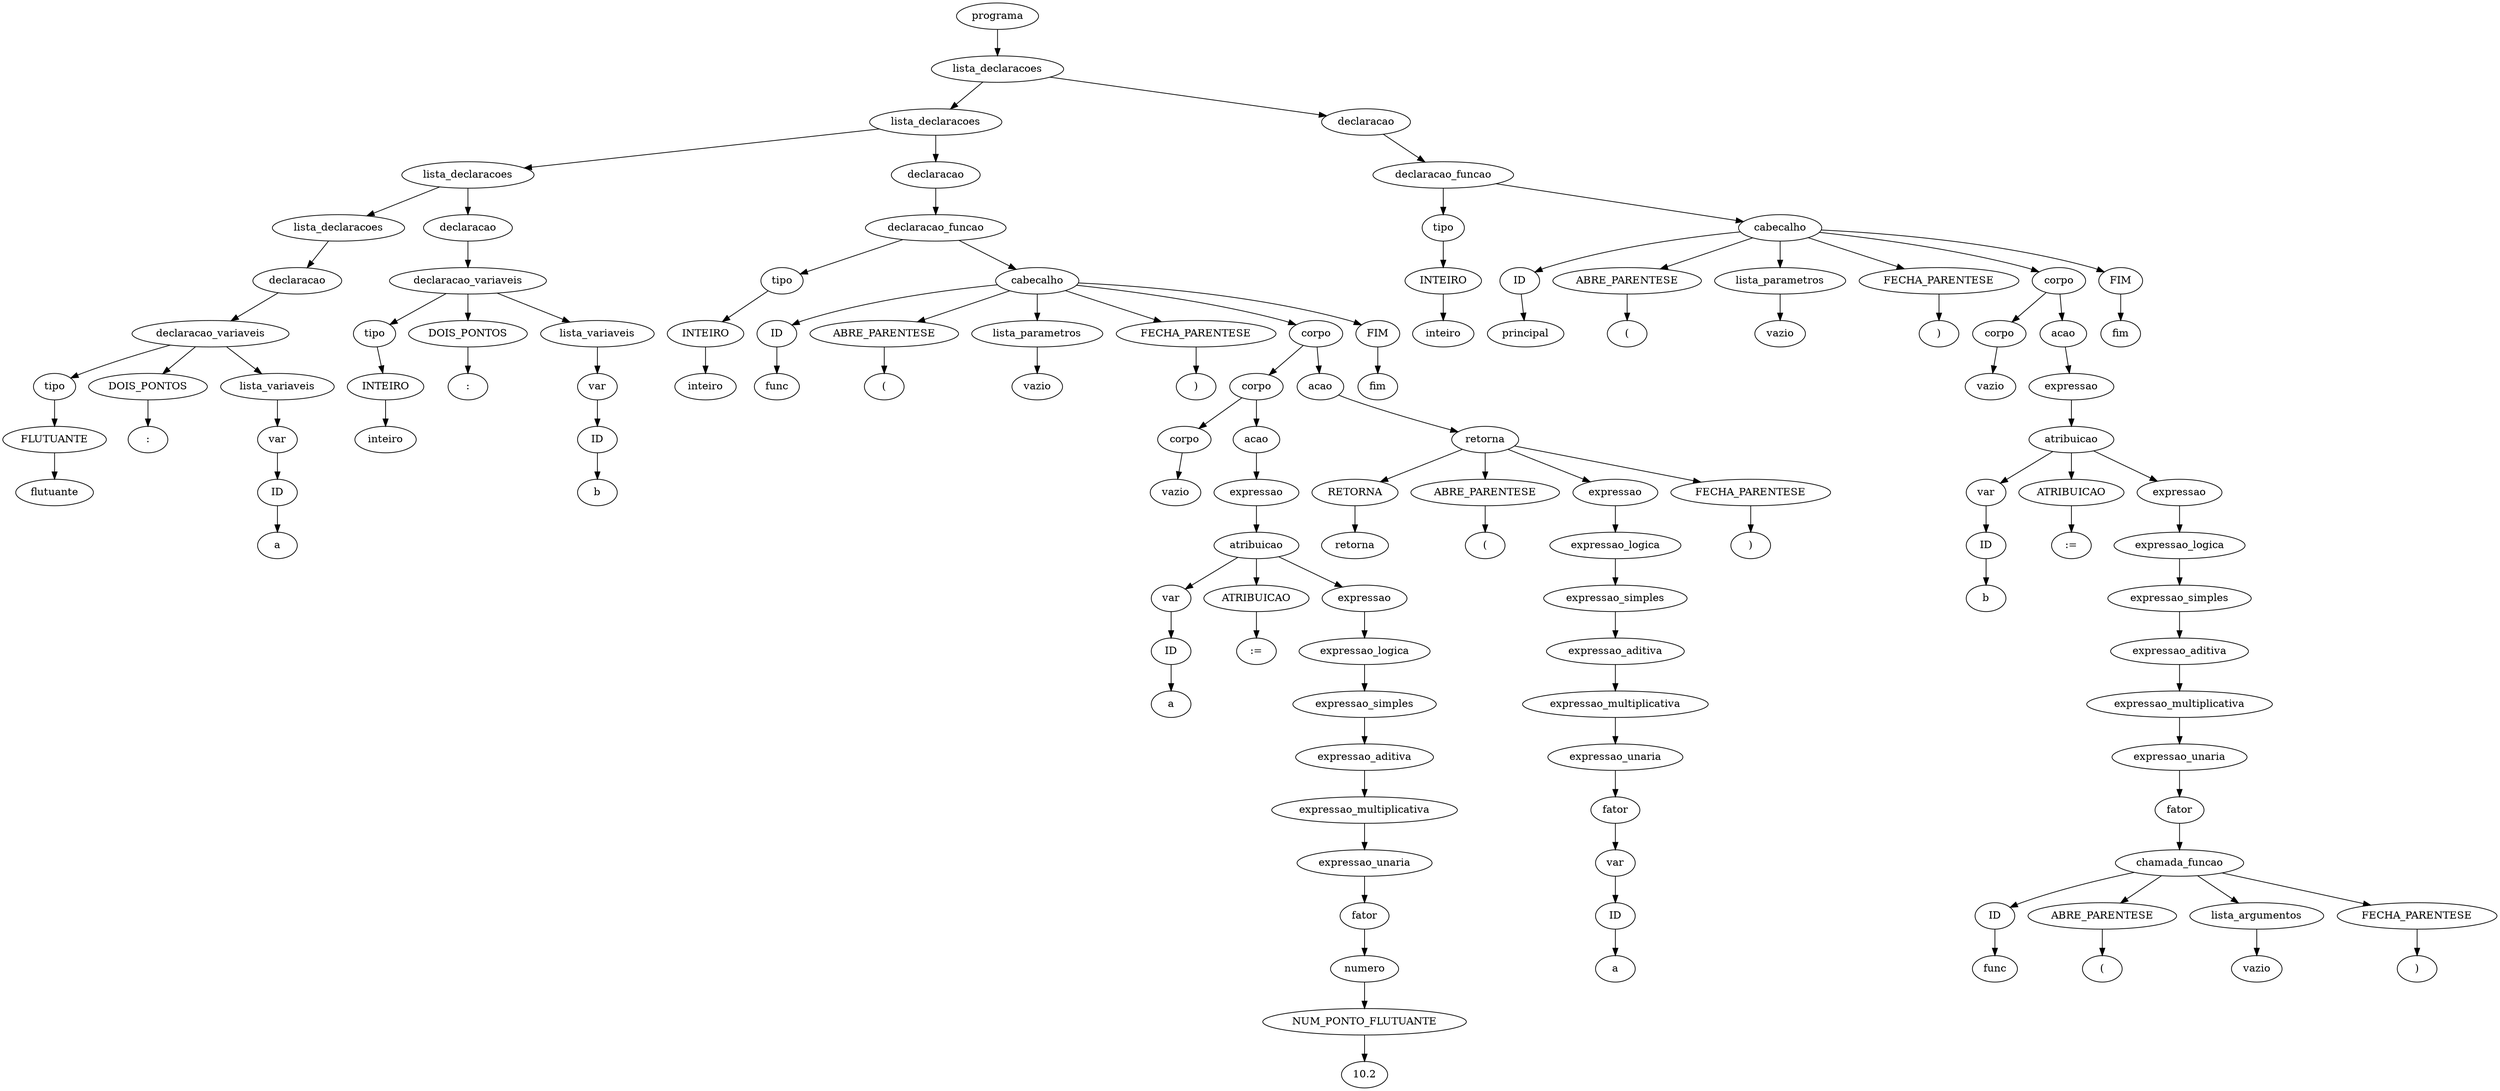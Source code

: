 digraph tree {
    "0x0" [label="programa"];
    "0x1" [label="lista_declaracoes"];
    "0x2" [label="lista_declaracoes"];
    "0x3" [label="lista_declaracoes"];
    "0x4" [label="lista_declaracoes"];
    "0x5" [label="declaracao"];
    "0x6" [label="declaracao_variaveis"];
    "0x7" [label="tipo"];
    "0x8" [label="FLUTUANTE"];
    "0x9" [label="flutuante"];
    "0xa" [label="DOIS_PONTOS"];
    "0xb" [label=":"];
    "0xc" [label="lista_variaveis"];
    "0xd" [label="var"];
    "0xe" [label="ID"];
    "0xf" [label="a"];
    "0x10" [label="declaracao"];
    "0x11" [label="declaracao_variaveis"];
    "0x12" [label="tipo"];
    "0x13" [label="INTEIRO"];
    "0x14" [label="inteiro"];
    "0x15" [label="DOIS_PONTOS"];
    "0x16" [label=":"];
    "0x17" [label="lista_variaveis"];
    "0x18" [label="var"];
    "0x19" [label="ID"];
    "0x1a" [label="b"];
    "0x1b" [label="declaracao"];
    "0x1c" [label="declaracao_funcao"];
    "0x1d" [label="tipo"];
    "0x1e" [label="INTEIRO"];
    "0x1f" [label="inteiro"];
    "0x20" [label="cabecalho"];
    "0x21" [label="ID"];
    "0x22" [label="func"];
    "0x23" [label="ABRE_PARENTESE"];
    "0x24" [label="("];
    "0x25" [label="lista_parametros"];
    "0x26" [label="vazio"];
    "0x27" [label="FECHA_PARENTESE"];
    "0x28" [label=")"];
    "0x29" [label="corpo"];
    "0x2a" [label="corpo"];
    "0x2b" [label="corpo"];
    "0x2c" [label="vazio"];
    "0x2d" [label="acao"];
    "0x2e" [label="expressao"];
    "0x2f" [label="atribuicao"];
    "0x30" [label="var"];
    "0x31" [label="ID"];
    "0x32" [label="a"];
    "0x33" [label="ATRIBUICAO"];
    "0x34" [label=":="];
    "0x35" [label="expressao"];
    "0x36" [label="expressao_logica"];
    "0x37" [label="expressao_simples"];
    "0x38" [label="expressao_aditiva"];
    "0x39" [label="expressao_multiplicativa"];
    "0x3a" [label="expressao_unaria"];
    "0x3b" [label="fator"];
    "0x3c" [label="numero"];
    "0x3d" [label="NUM_PONTO_FLUTUANTE"];
    "0x3e" [label="10.2"];
    "0x3f" [label="acao"];
    "0x40" [label="retorna"];
    "0x41" [label="RETORNA"];
    "0x42" [label="retorna"];
    "0x43" [label="ABRE_PARENTESE"];
    "0x44" [label="("];
    "0x45" [label="expressao"];
    "0x46" [label="expressao_logica"];
    "0x47" [label="expressao_simples"];
    "0x48" [label="expressao_aditiva"];
    "0x49" [label="expressao_multiplicativa"];
    "0x4a" [label="expressao_unaria"];
    "0x4b" [label="fator"];
    "0x4c" [label="var"];
    "0x4d" [label="ID"];
    "0x4e" [label="a"];
    "0x4f" [label="FECHA_PARENTESE"];
    "0x50" [label=")"];
    "0x51" [label="FIM"];
    "0x52" [label="fim"];
    "0x53" [label="declaracao"];
    "0x54" [label="declaracao_funcao"];
    "0x55" [label="tipo"];
    "0x56" [label="INTEIRO"];
    "0x57" [label="inteiro"];
    "0x58" [label="cabecalho"];
    "0x59" [label="ID"];
    "0x5a" [label="principal"];
    "0x5b" [label="ABRE_PARENTESE"];
    "0x5c" [label="("];
    "0x5d" [label="lista_parametros"];
    "0x5e" [label="vazio"];
    "0x5f" [label="FECHA_PARENTESE"];
    "0x60" [label=")"];
    "0x61" [label="corpo"];
    "0x62" [label="corpo"];
    "0x63" [label="vazio"];
    "0x64" [label="acao"];
    "0x65" [label="expressao"];
    "0x66" [label="atribuicao"];
    "0x67" [label="var"];
    "0x68" [label="ID"];
    "0x69" [label="b"];
    "0x6a" [label="ATRIBUICAO"];
    "0x6b" [label=":="];
    "0x6c" [label="expressao"];
    "0x6d" [label="expressao_logica"];
    "0x6e" [label="expressao_simples"];
    "0x6f" [label="expressao_aditiva"];
    "0x70" [label="expressao_multiplicativa"];
    "0x71" [label="expressao_unaria"];
    "0x72" [label="fator"];
    "0x73" [label="chamada_funcao"];
    "0x74" [label="ID"];
    "0x75" [label="func"];
    "0x76" [label="ABRE_PARENTESE"];
    "0x77" [label="("];
    "0x78" [label="lista_argumentos"];
    "0x79" [label="vazio"];
    "0x7a" [label="FECHA_PARENTESE"];
    "0x7b" [label=")"];
    "0x7c" [label="FIM"];
    "0x7d" [label="fim"];
    "0x0" -> "0x1";
    "0x1" -> "0x2";
    "0x1" -> "0x53";
    "0x2" -> "0x3";
    "0x2" -> "0x1b";
    "0x3" -> "0x4";
    "0x3" -> "0x10";
    "0x4" -> "0x5";
    "0x5" -> "0x6";
    "0x6" -> "0x7";
    "0x6" -> "0xa";
    "0x6" -> "0xc";
    "0x7" -> "0x8";
    "0x8" -> "0x9";
    "0xa" -> "0xb";
    "0xc" -> "0xd";
    "0xd" -> "0xe";
    "0xe" -> "0xf";
    "0x10" -> "0x11";
    "0x11" -> "0x12";
    "0x11" -> "0x15";
    "0x11" -> "0x17";
    "0x12" -> "0x13";
    "0x13" -> "0x14";
    "0x15" -> "0x16";
    "0x17" -> "0x18";
    "0x18" -> "0x19";
    "0x19" -> "0x1a";
    "0x1b" -> "0x1c";
    "0x1c" -> "0x1d";
    "0x1c" -> "0x20";
    "0x1d" -> "0x1e";
    "0x1e" -> "0x1f";
    "0x20" -> "0x21";
    "0x20" -> "0x23";
    "0x20" -> "0x25";
    "0x20" -> "0x27";
    "0x20" -> "0x29";
    "0x20" -> "0x51";
    "0x21" -> "0x22";
    "0x23" -> "0x24";
    "0x25" -> "0x26";
    "0x27" -> "0x28";
    "0x29" -> "0x2a";
    "0x29" -> "0x3f";
    "0x2a" -> "0x2b";
    "0x2a" -> "0x2d";
    "0x2b" -> "0x2c";
    "0x2d" -> "0x2e";
    "0x2e" -> "0x2f";
    "0x2f" -> "0x30";
    "0x2f" -> "0x33";
    "0x2f" -> "0x35";
    "0x30" -> "0x31";
    "0x31" -> "0x32";
    "0x33" -> "0x34";
    "0x35" -> "0x36";
    "0x36" -> "0x37";
    "0x37" -> "0x38";
    "0x38" -> "0x39";
    "0x39" -> "0x3a";
    "0x3a" -> "0x3b";
    "0x3b" -> "0x3c";
    "0x3c" -> "0x3d";
    "0x3d" -> "0x3e";
    "0x3f" -> "0x40";
    "0x40" -> "0x41";
    "0x40" -> "0x43";
    "0x40" -> "0x45";
    "0x40" -> "0x4f";
    "0x41" -> "0x42";
    "0x43" -> "0x44";
    "0x45" -> "0x46";
    "0x46" -> "0x47";
    "0x47" -> "0x48";
    "0x48" -> "0x49";
    "0x49" -> "0x4a";
    "0x4a" -> "0x4b";
    "0x4b" -> "0x4c";
    "0x4c" -> "0x4d";
    "0x4d" -> "0x4e";
    "0x4f" -> "0x50";
    "0x51" -> "0x52";
    "0x53" -> "0x54";
    "0x54" -> "0x55";
    "0x54" -> "0x58";
    "0x55" -> "0x56";
    "0x56" -> "0x57";
    "0x58" -> "0x59";
    "0x58" -> "0x5b";
    "0x58" -> "0x5d";
    "0x58" -> "0x5f";
    "0x58" -> "0x61";
    "0x58" -> "0x7c";
    "0x59" -> "0x5a";
    "0x5b" -> "0x5c";
    "0x5d" -> "0x5e";
    "0x5f" -> "0x60";
    "0x61" -> "0x62";
    "0x61" -> "0x64";
    "0x62" -> "0x63";
    "0x64" -> "0x65";
    "0x65" -> "0x66";
    "0x66" -> "0x67";
    "0x66" -> "0x6a";
    "0x66" -> "0x6c";
    "0x67" -> "0x68";
    "0x68" -> "0x69";
    "0x6a" -> "0x6b";
    "0x6c" -> "0x6d";
    "0x6d" -> "0x6e";
    "0x6e" -> "0x6f";
    "0x6f" -> "0x70";
    "0x70" -> "0x71";
    "0x71" -> "0x72";
    "0x72" -> "0x73";
    "0x73" -> "0x74";
    "0x73" -> "0x76";
    "0x73" -> "0x78";
    "0x73" -> "0x7a";
    "0x74" -> "0x75";
    "0x76" -> "0x77";
    "0x78" -> "0x79";
    "0x7a" -> "0x7b";
    "0x7c" -> "0x7d";
}
